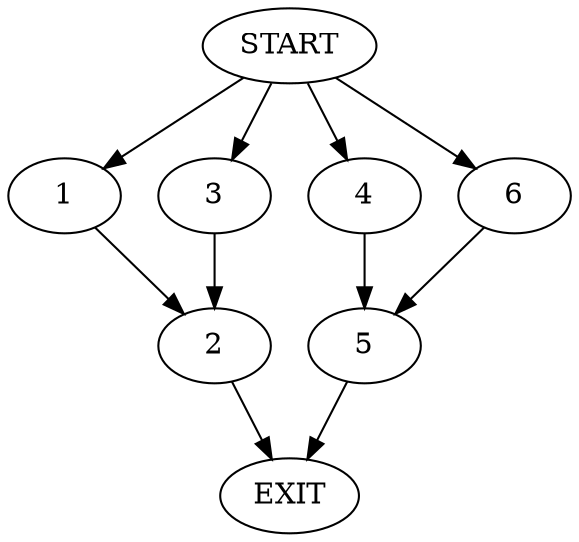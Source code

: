 digraph {
0 [label="START"]
7 [label="EXIT"]
0 -> 1
1 -> 2
2 -> 7
0 -> 3
3 -> 2
0 -> 4
4 -> 5
5 -> 7
0 -> 6
6 -> 5
}
